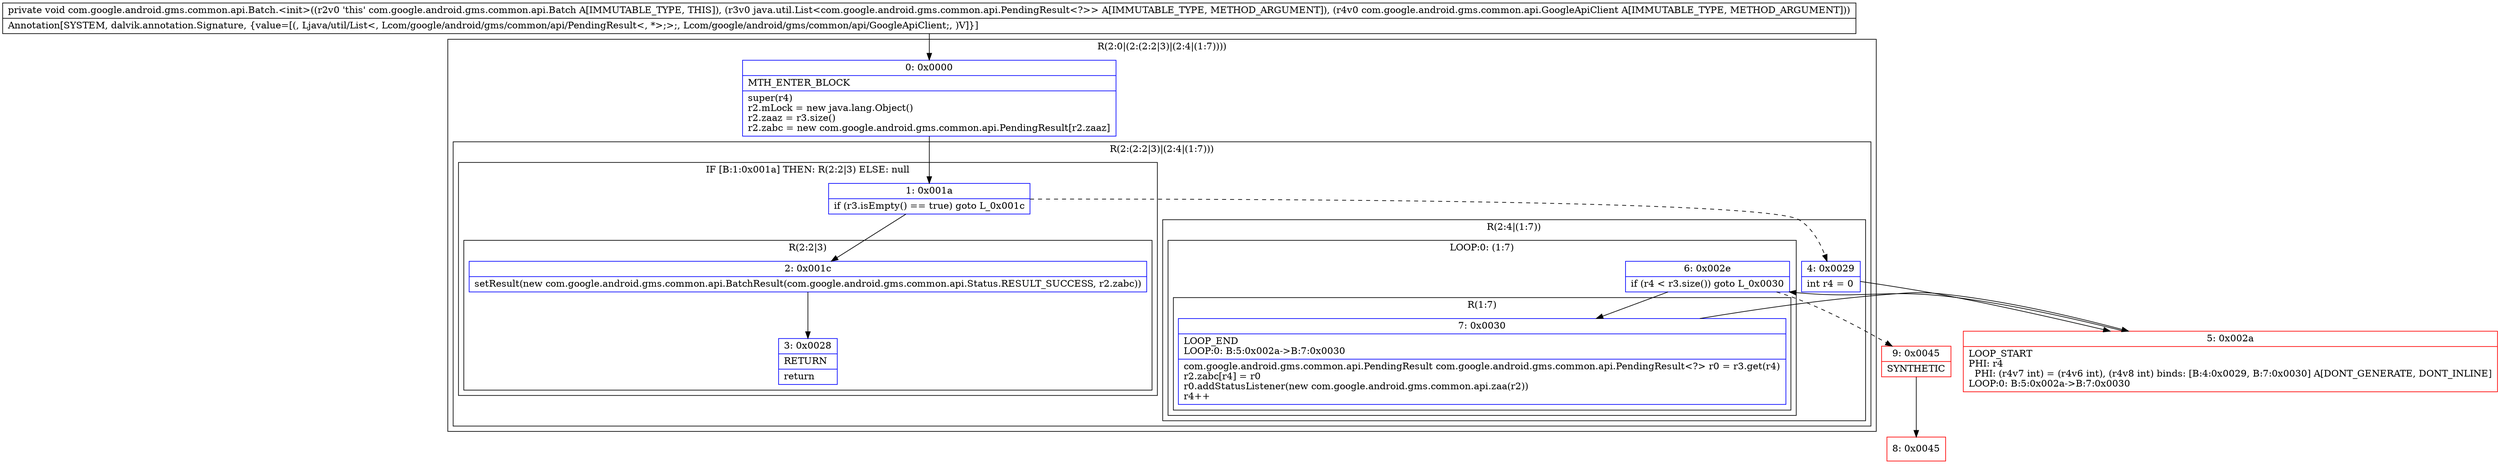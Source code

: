 digraph "CFG forcom.google.android.gms.common.api.Batch.\<init\>(Ljava\/util\/List;Lcom\/google\/android\/gms\/common\/api\/GoogleApiClient;)V" {
subgraph cluster_Region_322732833 {
label = "R(2:0|(2:(2:2|3)|(2:4|(1:7))))";
node [shape=record,color=blue];
Node_0 [shape=record,label="{0\:\ 0x0000|MTH_ENTER_BLOCK\l|super(r4)\lr2.mLock = new java.lang.Object()\lr2.zaaz = r3.size()\lr2.zabc = new com.google.android.gms.common.api.PendingResult[r2.zaaz]\l}"];
subgraph cluster_Region_551245975 {
label = "R(2:(2:2|3)|(2:4|(1:7)))";
node [shape=record,color=blue];
subgraph cluster_IfRegion_575054867 {
label = "IF [B:1:0x001a] THEN: R(2:2|3) ELSE: null";
node [shape=record,color=blue];
Node_1 [shape=record,label="{1\:\ 0x001a|if (r3.isEmpty() == true) goto L_0x001c\l}"];
subgraph cluster_Region_1670639549 {
label = "R(2:2|3)";
node [shape=record,color=blue];
Node_2 [shape=record,label="{2\:\ 0x001c|setResult(new com.google.android.gms.common.api.BatchResult(com.google.android.gms.common.api.Status.RESULT_SUCCESS, r2.zabc))\l}"];
Node_3 [shape=record,label="{3\:\ 0x0028|RETURN\l|return\l}"];
}
}
subgraph cluster_Region_1187258750 {
label = "R(2:4|(1:7))";
node [shape=record,color=blue];
Node_4 [shape=record,label="{4\:\ 0x0029|int r4 = 0\l}"];
subgraph cluster_LoopRegion_1040647359 {
label = "LOOP:0: (1:7)";
node [shape=record,color=blue];
Node_6 [shape=record,label="{6\:\ 0x002e|if (r4 \< r3.size()) goto L_0x0030\l}"];
subgraph cluster_Region_354126810 {
label = "R(1:7)";
node [shape=record,color=blue];
Node_7 [shape=record,label="{7\:\ 0x0030|LOOP_END\lLOOP:0: B:5:0x002a\-\>B:7:0x0030\l|com.google.android.gms.common.api.PendingResult com.google.android.gms.common.api.PendingResult\<?\> r0 = r3.get(r4)\lr2.zabc[r4] = r0\lr0.addStatusListener(new com.google.android.gms.common.api.zaa(r2))\lr4++\l}"];
}
}
}
}
}
Node_5 [shape=record,color=red,label="{5\:\ 0x002a|LOOP_START\lPHI: r4 \l  PHI: (r4v7 int) = (r4v6 int), (r4v8 int) binds: [B:4:0x0029, B:7:0x0030] A[DONT_GENERATE, DONT_INLINE]\lLOOP:0: B:5:0x002a\-\>B:7:0x0030\l}"];
Node_8 [shape=record,color=red,label="{8\:\ 0x0045}"];
Node_9 [shape=record,color=red,label="{9\:\ 0x0045|SYNTHETIC\l}"];
MethodNode[shape=record,label="{private void com.google.android.gms.common.api.Batch.\<init\>((r2v0 'this' com.google.android.gms.common.api.Batch A[IMMUTABLE_TYPE, THIS]), (r3v0 java.util.List\<com.google.android.gms.common.api.PendingResult\<?\>\> A[IMMUTABLE_TYPE, METHOD_ARGUMENT]), (r4v0 com.google.android.gms.common.api.GoogleApiClient A[IMMUTABLE_TYPE, METHOD_ARGUMENT]))  | Annotation[SYSTEM, dalvik.annotation.Signature, \{value=[(, Ljava\/util\/List\<, Lcom\/google\/android\/gms\/common\/api\/PendingResult\<, *\>;\>;, Lcom\/google\/android\/gms\/common\/api\/GoogleApiClient;, )V]\}]\l}"];
MethodNode -> Node_0;
Node_0 -> Node_1;
Node_1 -> Node_2;
Node_1 -> Node_4[style=dashed];
Node_2 -> Node_3;
Node_4 -> Node_5;
Node_6 -> Node_7;
Node_6 -> Node_9[style=dashed];
Node_7 -> Node_5;
Node_5 -> Node_6;
Node_9 -> Node_8;
}

